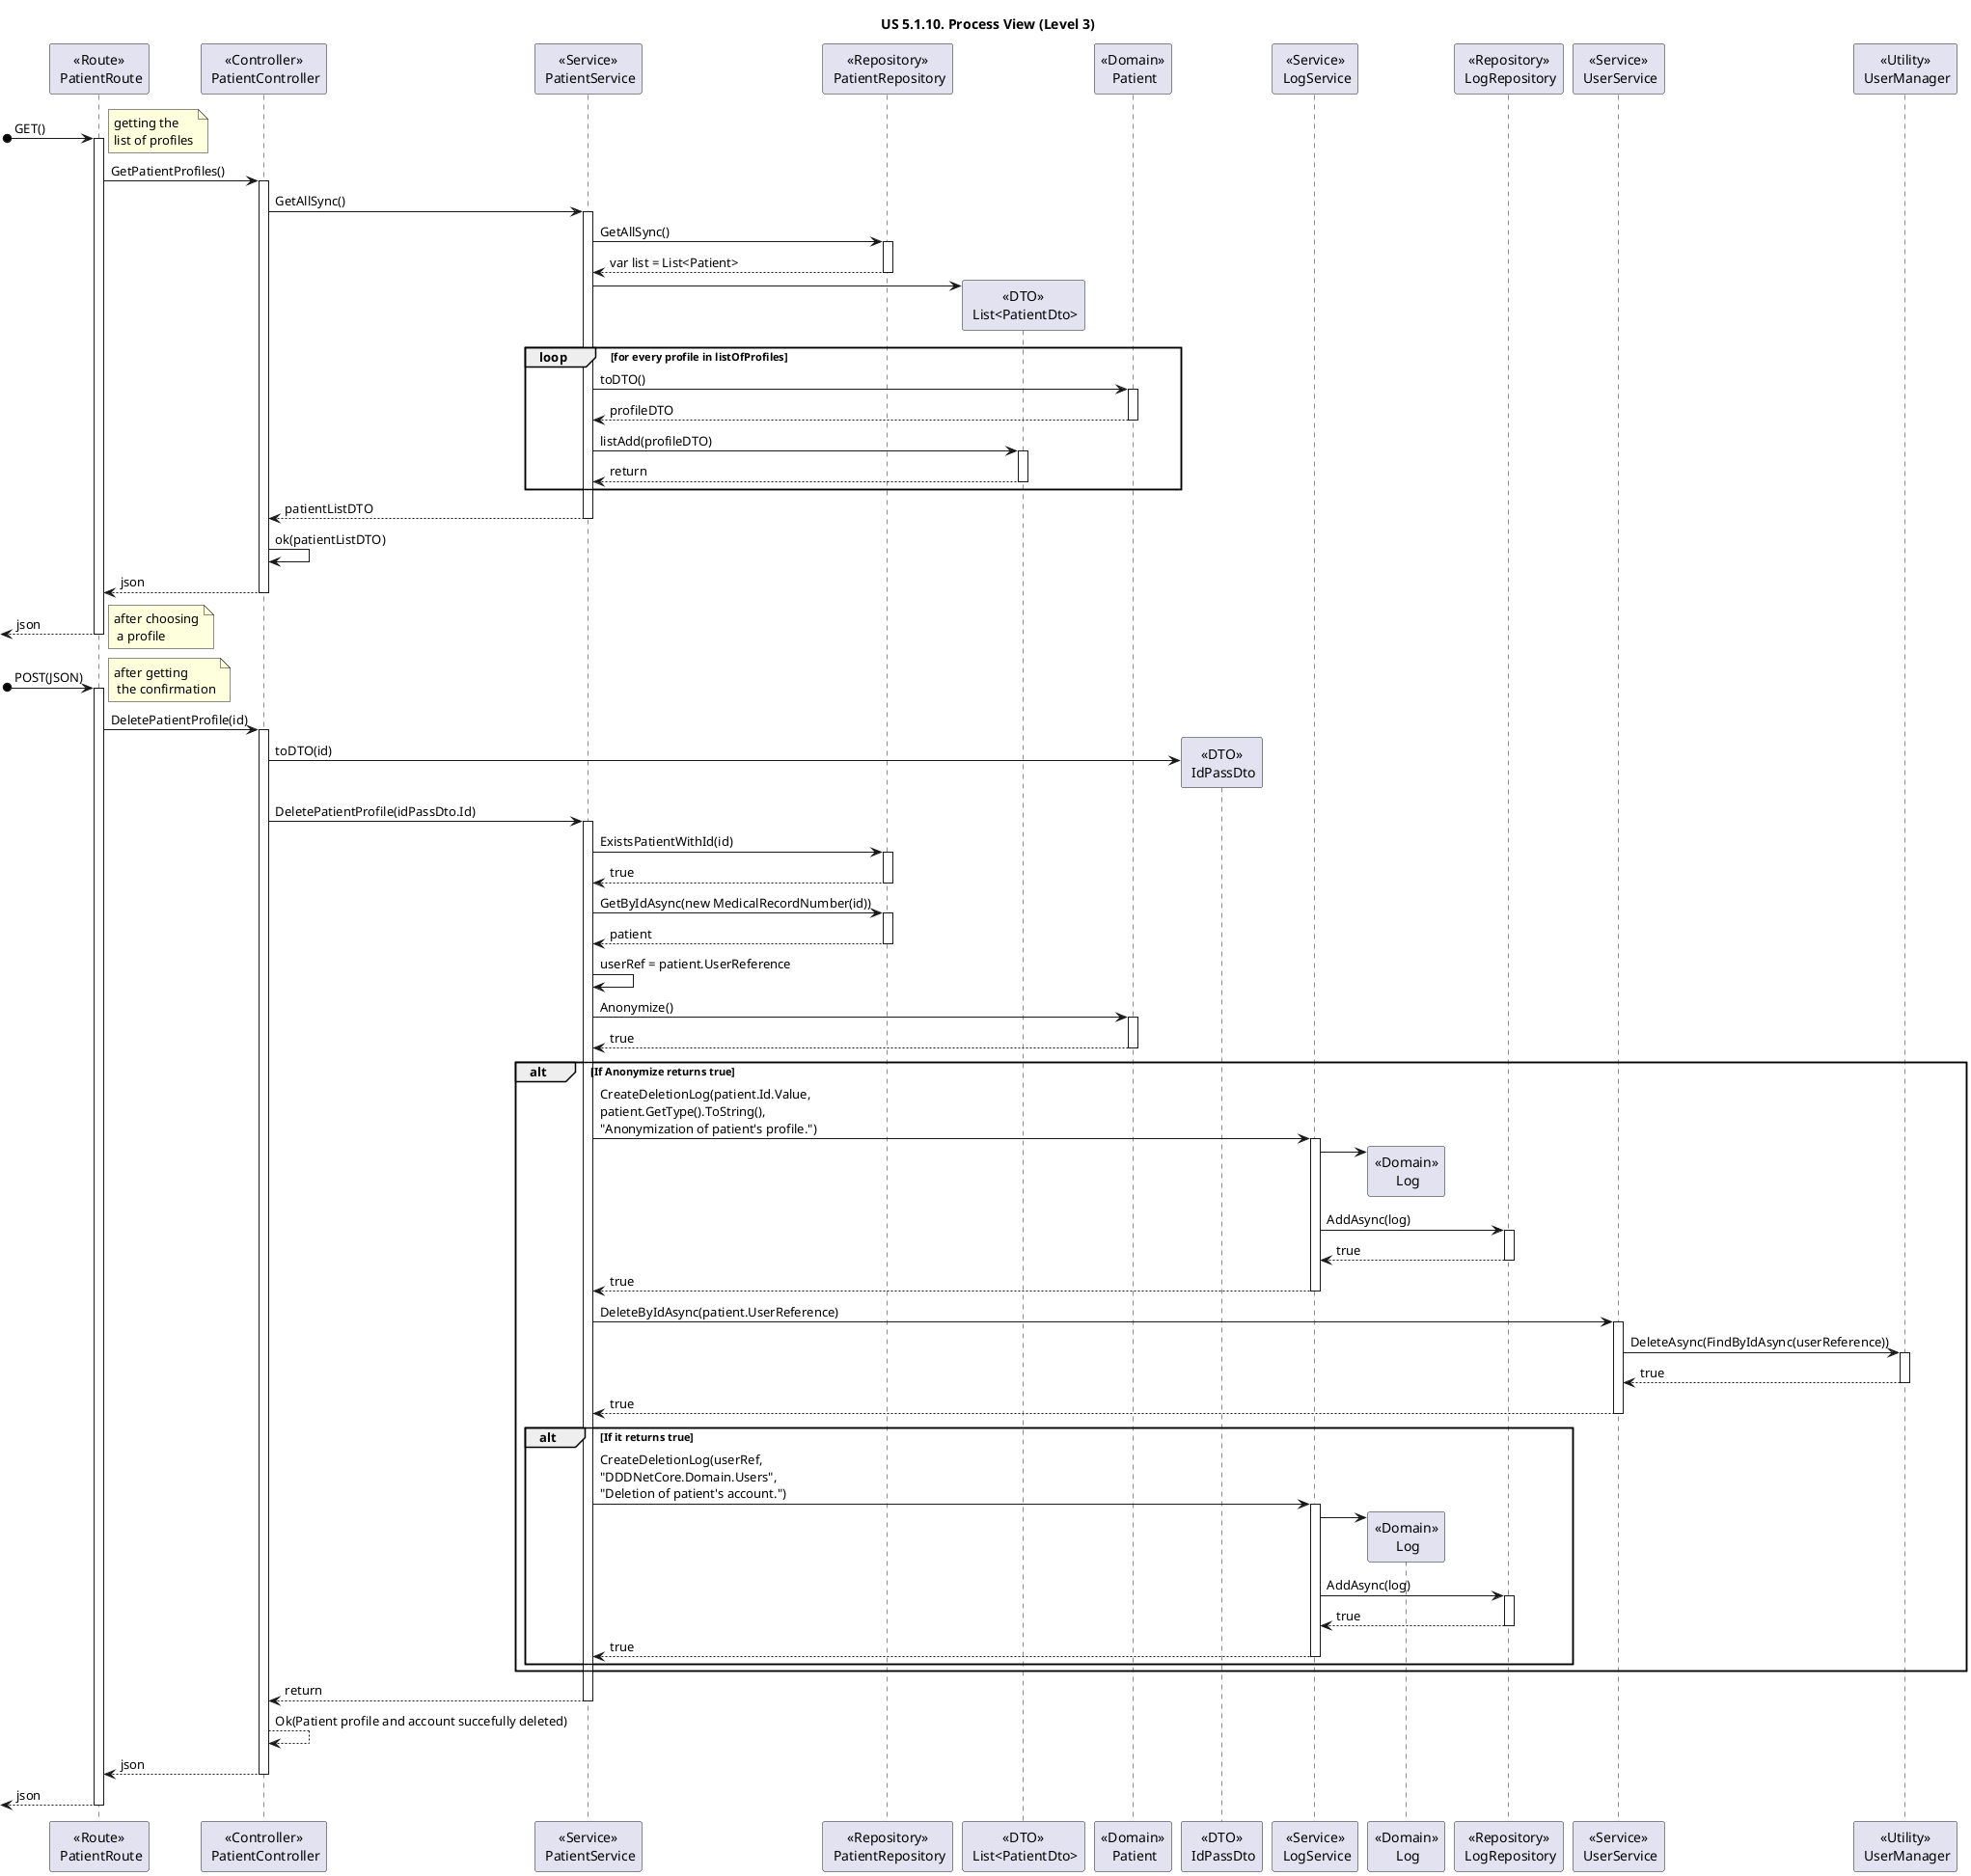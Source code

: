 @startuml
title "US 5.1.10. Process View (Level 3)"

participant "<<Route>>\n PatientRoute" as ROUTE
participant "<<Controller>>\n PatientController" as CONTROL
participant "<<Service>>\n PatientService" as AUTHServ
participant "<<Repository>>\n PatientRepository" as PATIENTRepo
participant "<<DTO>>\n List<PatientDto>" as PatientListDTO
participant "<<Domain>>\n Patient" as PATIENT
participant "<<DTO>>\n IdPassDto" as PatientDTO
participant "<<Service>>\n LogService" as LOGServ
participant "<<Domain>>\n Log" as LOG
participant "<<Repository>>\n LogRepository" as LOGRepo
participant "<<Service>>\n UserService" as USERServ
participant "<<Utility>>\n UserManager" as USERMan

[o-> ROUTE : GET()
note right : getting the \nlist of profiles

Activate ROUTE

ROUTE -> CONTROL : GetPatientProfiles()

Activate CONTROL

CONTROL -> AUTHServ : GetAllSync()
Activate AUTHServ

AUTHServ -> PATIENTRepo : GetAllSync() 
Activate PATIENTRepo

PATIENTRepo --> AUTHServ : var list = List<Patient>
Deactivate PATIENTRepo

AUTHServ -> PatientListDTO**

loop for every profile in listOfProfiles
AUTHServ -> PATIENT : toDTO()
activate PATIENT
PATIENT --> AUTHServ : profileDTO
deactivate PATIENT
AUTHServ -> PatientListDTO : listAdd(profileDTO)
activate PatientListDTO
PatientListDTO --> AUTHServ : return
deactivate PatientListDTO
end

AUTHServ --> CONTROL : patientListDTO
Deactivate AUTHServ

CONTROL -> CONTROL : ok(patientListDTO)

CONTROL --> ROUTE : json
Deactivate CONTROL
<-- ROUTE : json

Deactivate ROUTE

note right : after choosing\n a profile

[o-> ROUTE : POST(JSON)
note right : after getting\n the confirmation

Activate ROUTE

ROUTE -> CONTROL : DeletePatientProfile(id)

Activate CONTROL

CONTROL -> PatientDTO** : toDTO(id)

CONTROL -> AUTHServ : DeletePatientProfile(idPassDto.Id)
Activate AUTHServ

AUTHServ -> PATIENTRepo : ExistsPatientWithId(id)
activate PATIENTRepo
PATIENTRepo --> AUTHServ : true
deactivate PATIENTRepo

AUTHServ -> PATIENTRepo : GetByIdAsync(new MedicalRecordNumber(id))
activate PATIENTRepo
PATIENTRepo --> AUTHServ : patient
deactivate PATIENTRepo

AUTHServ -> AUTHServ : userRef = patient.UserReference

AUTHServ -> PATIENT : Anonymize()
activate PATIENT
PATIENT --> AUTHServ : true
deactivate PATIENT

alt If Anonymize returns true

AUTHServ -> LOGServ : CreateDeletionLog(patient.Id.Value,\npatient.GetType().ToString(),\n"Anonymization of patient's profile.")
activate LOGServ 
LOGServ -> LOG**
LOGServ -> LOGRepo : AddAsync(log)
activate LOGRepo
LOGRepo --> LOGServ : true
deactivate LOGRepo
LOGServ --> AUTHServ : true
deactivate LOGServ

AUTHServ -> USERServ : DeleteByIdAsync(patient.UserReference)
activate USERServ
USERServ -> USERMan : DeleteAsync(FindByIdAsync(userReference))
activate USERMan
USERMan --> USERServ : true 
deactivate USERMan
USERServ --> AUTHServ : true
deactivate USERServ

alt If it returns true

AUTHServ -> LOGServ : CreateDeletionLog(userRef,\n"DDDNetCore.Domain.Users",\n"Deletion of patient's account.")
activate LOGServ 
LOGServ -> LOG**
LOGServ -> LOGRepo : AddAsync(log)
activate LOGRepo
LOGRepo --> LOGServ : true
deactivate LOGRepo
LOGServ --> AUTHServ : true
deactivate LOGServ

end
end

AUTHServ --> CONTROL : return
deactivate AUTHServ

CONTROL --> CONTROL : Ok(Patient profile and account succefully deleted)
CONTROL --> ROUTE : json
deactivate CONTROL

<-- ROUTE : json
deactivate ROUTE

@enduml
